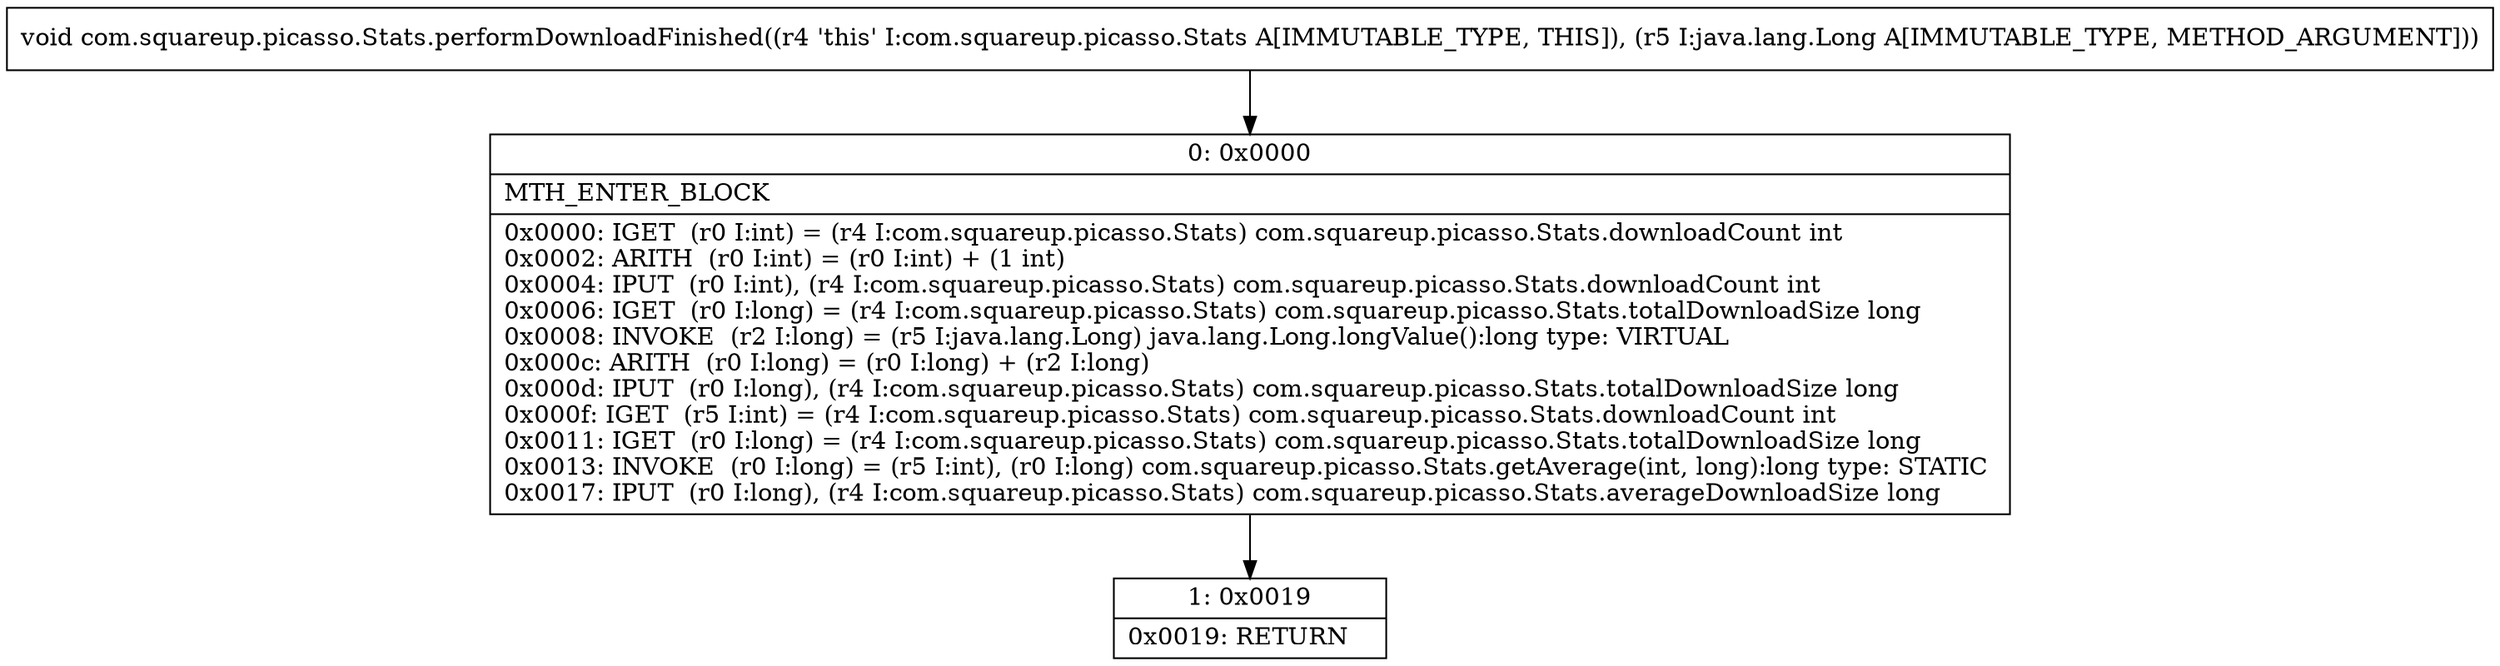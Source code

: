 digraph "CFG forcom.squareup.picasso.Stats.performDownloadFinished(Ljava\/lang\/Long;)V" {
Node_0 [shape=record,label="{0\:\ 0x0000|MTH_ENTER_BLOCK\l|0x0000: IGET  (r0 I:int) = (r4 I:com.squareup.picasso.Stats) com.squareup.picasso.Stats.downloadCount int \l0x0002: ARITH  (r0 I:int) = (r0 I:int) + (1 int) \l0x0004: IPUT  (r0 I:int), (r4 I:com.squareup.picasso.Stats) com.squareup.picasso.Stats.downloadCount int \l0x0006: IGET  (r0 I:long) = (r4 I:com.squareup.picasso.Stats) com.squareup.picasso.Stats.totalDownloadSize long \l0x0008: INVOKE  (r2 I:long) = (r5 I:java.lang.Long) java.lang.Long.longValue():long type: VIRTUAL \l0x000c: ARITH  (r0 I:long) = (r0 I:long) + (r2 I:long) \l0x000d: IPUT  (r0 I:long), (r4 I:com.squareup.picasso.Stats) com.squareup.picasso.Stats.totalDownloadSize long \l0x000f: IGET  (r5 I:int) = (r4 I:com.squareup.picasso.Stats) com.squareup.picasso.Stats.downloadCount int \l0x0011: IGET  (r0 I:long) = (r4 I:com.squareup.picasso.Stats) com.squareup.picasso.Stats.totalDownloadSize long \l0x0013: INVOKE  (r0 I:long) = (r5 I:int), (r0 I:long) com.squareup.picasso.Stats.getAverage(int, long):long type: STATIC \l0x0017: IPUT  (r0 I:long), (r4 I:com.squareup.picasso.Stats) com.squareup.picasso.Stats.averageDownloadSize long \l}"];
Node_1 [shape=record,label="{1\:\ 0x0019|0x0019: RETURN   \l}"];
MethodNode[shape=record,label="{void com.squareup.picasso.Stats.performDownloadFinished((r4 'this' I:com.squareup.picasso.Stats A[IMMUTABLE_TYPE, THIS]), (r5 I:java.lang.Long A[IMMUTABLE_TYPE, METHOD_ARGUMENT])) }"];
MethodNode -> Node_0;
Node_0 -> Node_1;
}

